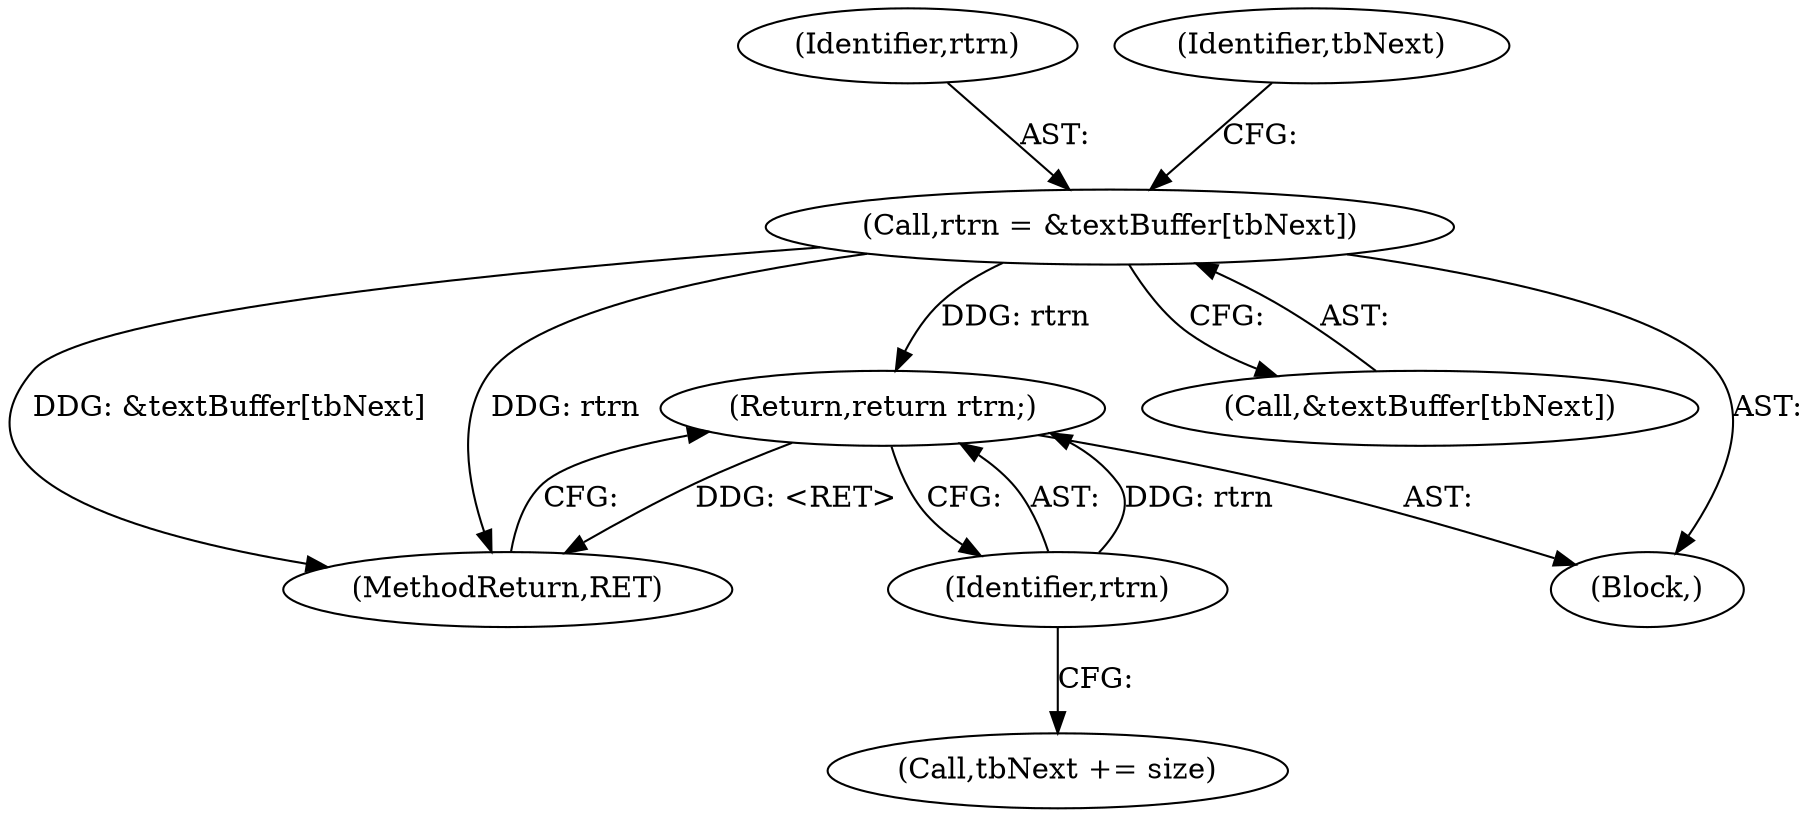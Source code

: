 digraph "1_xserver_94f11ca5cf011ef123bd222cabeaef6f424d76ac@pointer" {
"1000128" [label="(Return,return rtrn;)"];
"1000129" [label="(Identifier,rtrn)"];
"1000119" [label="(Call,rtrn = &textBuffer[tbNext])"];
"1000125" [label="(Call,tbNext += size)"];
"1000129" [label="(Identifier,rtrn)"];
"1000130" [label="(MethodReturn,RET)"];
"1000120" [label="(Identifier,rtrn)"];
"1000119" [label="(Call,rtrn = &textBuffer[tbNext])"];
"1000121" [label="(Call,&textBuffer[tbNext])"];
"1000102" [label="(Block,)"];
"1000128" [label="(Return,return rtrn;)"];
"1000126" [label="(Identifier,tbNext)"];
"1000128" -> "1000102"  [label="AST: "];
"1000128" -> "1000129"  [label="CFG: "];
"1000129" -> "1000128"  [label="AST: "];
"1000130" -> "1000128"  [label="CFG: "];
"1000128" -> "1000130"  [label="DDG: <RET>"];
"1000129" -> "1000128"  [label="DDG: rtrn"];
"1000119" -> "1000128"  [label="DDG: rtrn"];
"1000129" -> "1000125"  [label="CFG: "];
"1000119" -> "1000102"  [label="AST: "];
"1000119" -> "1000121"  [label="CFG: "];
"1000120" -> "1000119"  [label="AST: "];
"1000121" -> "1000119"  [label="AST: "];
"1000126" -> "1000119"  [label="CFG: "];
"1000119" -> "1000130"  [label="DDG: &textBuffer[tbNext]"];
"1000119" -> "1000130"  [label="DDG: rtrn"];
}
